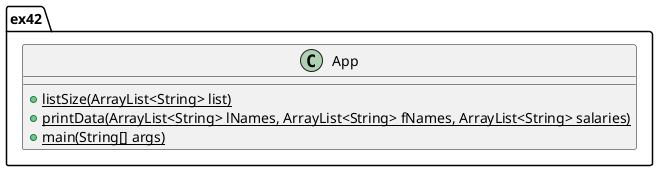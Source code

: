 @startuml
'https://plantuml.com/class-diagram

package ex42{
    class App{
        +{static}listSize(ArrayList<String> list)
        +{static}printData(ArrayList<String> lNames, ArrayList<String> fNames, ArrayList<String> salaries)
        +{static}main(String[] args)
    }
}

@enduml